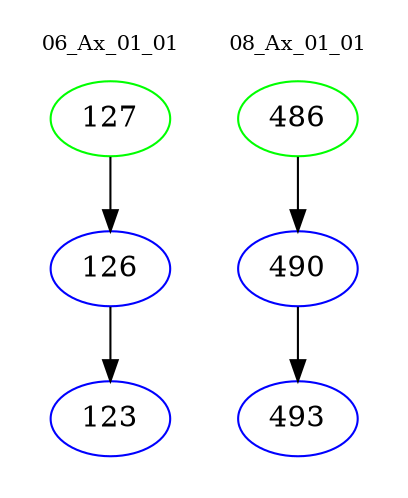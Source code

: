 digraph{
subgraph cluster_0 {
color = white
label = "06_Ax_01_01";
fontsize=10;
T0_127 [label="127", color="green"]
T0_127 -> T0_126 [color="black"]
T0_126 [label="126", color="blue"]
T0_126 -> T0_123 [color="black"]
T0_123 [label="123", color="blue"]
}
subgraph cluster_1 {
color = white
label = "08_Ax_01_01";
fontsize=10;
T1_486 [label="486", color="green"]
T1_486 -> T1_490 [color="black"]
T1_490 [label="490", color="blue"]
T1_490 -> T1_493 [color="black"]
T1_493 [label="493", color="blue"]
}
}
